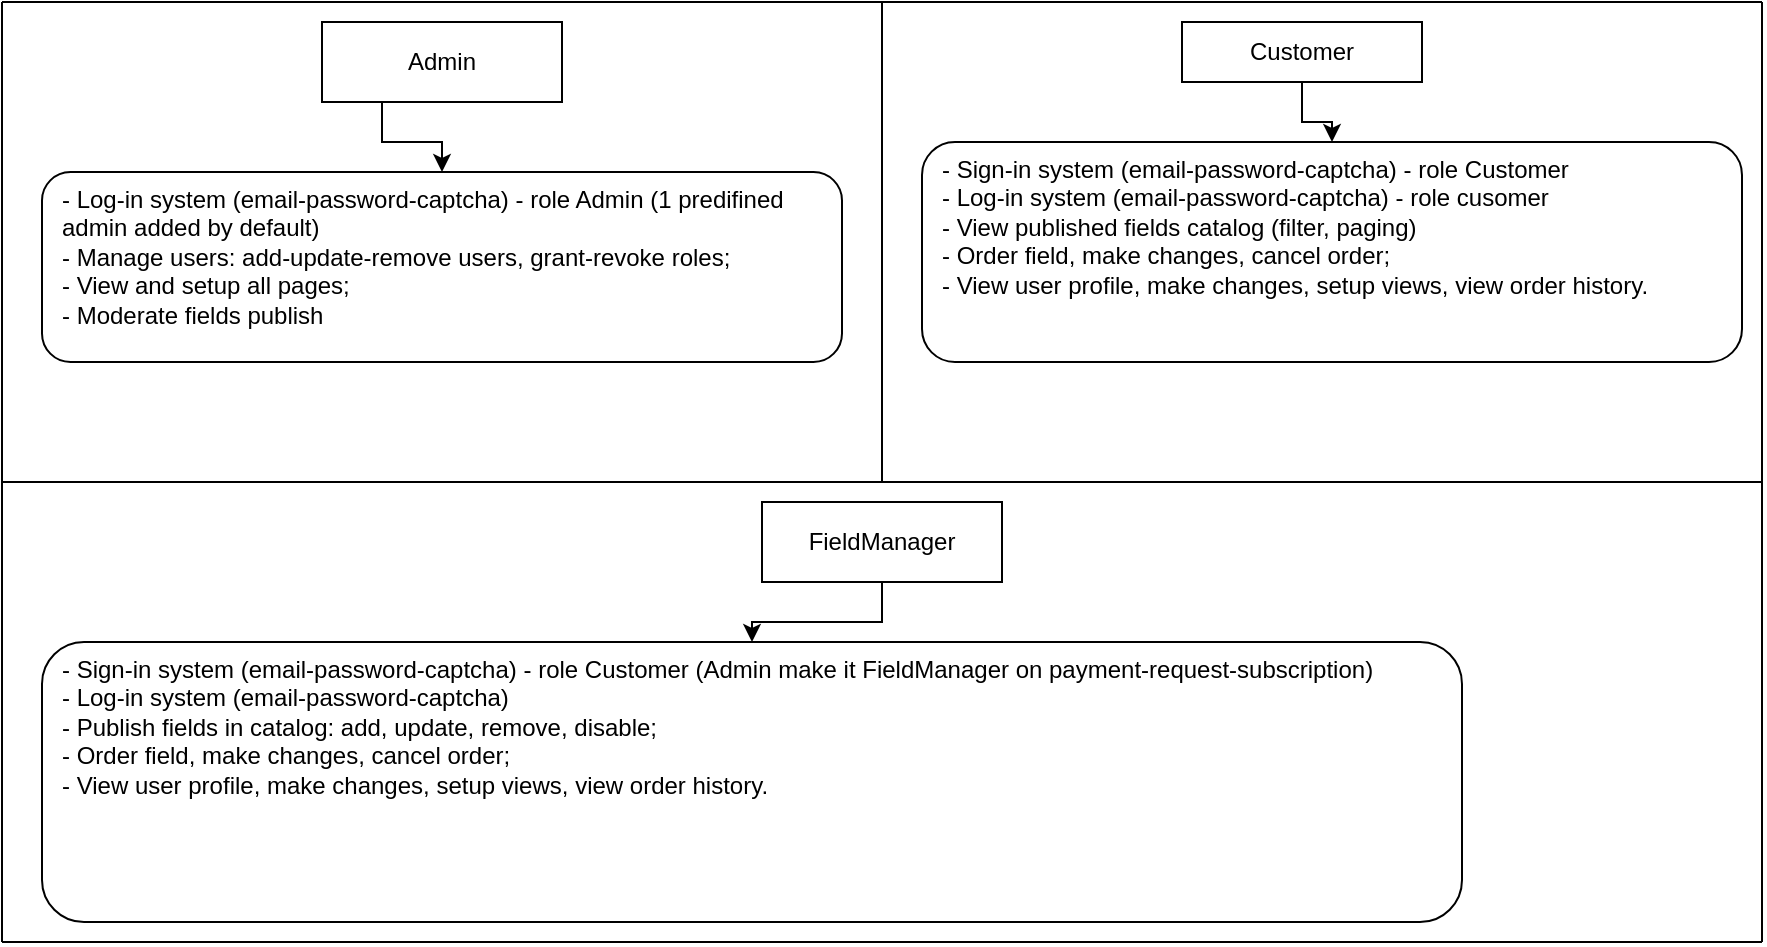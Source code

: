<mxfile version="22.1.21" type="github">
  <diagram name="Страница — 1" id="70BHOpl2UOvMuAp0euyL">
    <mxGraphModel dx="954" dy="495" grid="1" gridSize="10" guides="1" tooltips="1" connect="1" arrows="1" fold="1" page="1" pageScale="1" pageWidth="827" pageHeight="1169" math="0" shadow="0">
      <root>
        <mxCell id="0" />
        <mxCell id="1" parent="0" />
        <mxCell id="DcJVhh-An-SCEbFHaCnj-7" style="edgeStyle=orthogonalEdgeStyle;rounded=0;orthogonalLoop=1;jettySize=auto;html=1;exitX=0.25;exitY=1;exitDx=0;exitDy=0;" edge="1" parent="1" source="DcJVhh-An-SCEbFHaCnj-1" target="DcJVhh-An-SCEbFHaCnj-5">
          <mxGeometry relative="1" as="geometry">
            <Array as="points" />
          </mxGeometry>
        </mxCell>
        <mxCell id="DcJVhh-An-SCEbFHaCnj-1" value="Admin" style="rounded=0;whiteSpace=wrap;html=1;" vertex="1" parent="1">
          <mxGeometry x="160" y="10" width="120" height="40" as="geometry" />
        </mxCell>
        <mxCell id="DcJVhh-An-SCEbFHaCnj-23" value="" style="edgeStyle=orthogonalEdgeStyle;rounded=0;orthogonalLoop=1;jettySize=auto;html=1;" edge="1" parent="1" source="DcJVhh-An-SCEbFHaCnj-2" target="DcJVhh-An-SCEbFHaCnj-20">
          <mxGeometry relative="1" as="geometry" />
        </mxCell>
        <mxCell id="DcJVhh-An-SCEbFHaCnj-2" value="FieldManager" style="rounded=0;whiteSpace=wrap;html=1;" vertex="1" parent="1">
          <mxGeometry x="380" y="250" width="120" height="40" as="geometry" />
        </mxCell>
        <mxCell id="DcJVhh-An-SCEbFHaCnj-19" value="" style="edgeStyle=orthogonalEdgeStyle;rounded=0;orthogonalLoop=1;jettySize=auto;html=1;" edge="1" parent="1" source="DcJVhh-An-SCEbFHaCnj-3" target="DcJVhh-An-SCEbFHaCnj-10">
          <mxGeometry relative="1" as="geometry" />
        </mxCell>
        <mxCell id="DcJVhh-An-SCEbFHaCnj-3" value="Customer" style="rounded=0;whiteSpace=wrap;html=1;" vertex="1" parent="1">
          <mxGeometry x="590" y="10" width="120" height="30" as="geometry" />
        </mxCell>
        <mxCell id="DcJVhh-An-SCEbFHaCnj-5" value="- Log-in system (email-password-captcha) - role Admin (1 predifined admin added by default)&lt;br&gt;- Manage users: add-update-remove users, grant-revoke roles;&amp;nbsp;&lt;br&gt;- View and&amp;nbsp;setup&amp;nbsp;all pages;&lt;br&gt;- Moderate fields publish" style="rounded=1;whiteSpace=wrap;html=1;align=left;spacingLeft=8;verticalAlign=top;" vertex="1" parent="1">
          <mxGeometry x="20" y="85" width="400" height="95" as="geometry" />
        </mxCell>
        <mxCell id="DcJVhh-An-SCEbFHaCnj-8" value="" style="endArrow=none;html=1;rounded=0;" edge="1" parent="1">
          <mxGeometry width="50" height="50" relative="1" as="geometry">
            <mxPoint y="240" as="sourcePoint" />
            <mxPoint x="880" y="240" as="targetPoint" />
          </mxGeometry>
        </mxCell>
        <mxCell id="DcJVhh-An-SCEbFHaCnj-9" value="" style="endArrow=none;html=1;rounded=0;" edge="1" parent="1">
          <mxGeometry width="50" height="50" relative="1" as="geometry">
            <mxPoint x="440" y="240" as="sourcePoint" />
            <mxPoint x="440" as="targetPoint" />
          </mxGeometry>
        </mxCell>
        <mxCell id="DcJVhh-An-SCEbFHaCnj-10" value="- Sign-in system (email-password-captcha) - role Customer&lt;br&gt;- Log-in system (email-password-captcha) - role cusomer&lt;br&gt;- View published fields catalog (filter, paging)&lt;br&gt;- Order field, make changes, cancel order;&lt;br&gt;- View user profile, make changes, setup views, view order history." style="rounded=1;whiteSpace=wrap;html=1;align=left;spacingLeft=8;verticalAlign=top;" vertex="1" parent="1">
          <mxGeometry x="460" y="70" width="410" height="110" as="geometry" />
        </mxCell>
        <mxCell id="DcJVhh-An-SCEbFHaCnj-13" value="" style="endArrow=none;html=1;rounded=0;" edge="1" parent="1">
          <mxGeometry width="50" height="50" relative="1" as="geometry">
            <mxPoint x="880" y="240" as="sourcePoint" />
            <mxPoint x="880" as="targetPoint" />
          </mxGeometry>
        </mxCell>
        <mxCell id="DcJVhh-An-SCEbFHaCnj-14" value="" style="endArrow=none;html=1;rounded=0;" edge="1" parent="1">
          <mxGeometry width="50" height="50" relative="1" as="geometry">
            <mxPoint x="880" y="470" as="sourcePoint" />
            <mxPoint x="880" y="240" as="targetPoint" />
          </mxGeometry>
        </mxCell>
        <mxCell id="DcJVhh-An-SCEbFHaCnj-15" value="" style="endArrow=none;html=1;rounded=0;" edge="1" parent="1">
          <mxGeometry width="50" height="50" relative="1" as="geometry">
            <mxPoint y="470" as="sourcePoint" />
            <mxPoint x="880" y="470" as="targetPoint" />
          </mxGeometry>
        </mxCell>
        <mxCell id="DcJVhh-An-SCEbFHaCnj-16" value="" style="endArrow=none;html=1;rounded=0;" edge="1" parent="1">
          <mxGeometry width="50" height="50" relative="1" as="geometry">
            <mxPoint y="240" as="sourcePoint" />
            <mxPoint as="targetPoint" />
          </mxGeometry>
        </mxCell>
        <mxCell id="DcJVhh-An-SCEbFHaCnj-17" value="" style="endArrow=none;html=1;rounded=0;" edge="1" parent="1">
          <mxGeometry width="50" height="50" relative="1" as="geometry">
            <mxPoint y="470" as="sourcePoint" />
            <mxPoint y="240" as="targetPoint" />
          </mxGeometry>
        </mxCell>
        <mxCell id="DcJVhh-An-SCEbFHaCnj-20" value="- Sign-in system (email-password-captcha) - role Customer (Admin make it FieldManager on payment-request-subscription)&lt;br&gt;- Log-in system (email-password-captcha)&lt;br&gt;- Publish fields in catalog: add, update, remove, disable;&lt;br&gt;- Order field, make changes, cancel order;&lt;br&gt;- View user profile, make changes, setup views, view order history." style="rounded=1;whiteSpace=wrap;html=1;align=left;spacingLeft=8;verticalAlign=top;" vertex="1" parent="1">
          <mxGeometry x="20" y="320" width="710" height="140" as="geometry" />
        </mxCell>
        <mxCell id="DcJVhh-An-SCEbFHaCnj-24" value="" style="endArrow=none;html=1;rounded=0;" edge="1" parent="1">
          <mxGeometry width="50" height="50" relative="1" as="geometry">
            <mxPoint as="sourcePoint" />
            <mxPoint x="880" as="targetPoint" />
          </mxGeometry>
        </mxCell>
      </root>
    </mxGraphModel>
  </diagram>
</mxfile>
